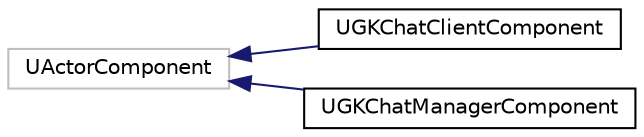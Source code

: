 digraph "Graphical Class Hierarchy"
{
 // LATEX_PDF_SIZE
  edge [fontname="Helvetica",fontsize="10",labelfontname="Helvetica",labelfontsize="10"];
  node [fontname="Helvetica",fontsize="10",shape=record];
  rankdir="LR";
  Node0 [label="UActorComponent",height=0.2,width=0.4,color="grey75", fillcolor="white", style="filled",tooltip=" "];
  Node0 -> Node1 [dir="back",color="midnightblue",fontsize="10",style="solid",fontname="Helvetica"];
  Node1 [label="UGKChatClientComponent",height=0.2,width=0.4,color="black", fillcolor="white", style="filled",URL="$classUGKChatClientComponent.html",tooltip=" "];
  Node0 -> Node2 [dir="back",color="midnightblue",fontsize="10",style="solid",fontname="Helvetica"];
  Node2 [label="UGKChatManagerComponent",height=0.2,width=0.4,color="black", fillcolor="white", style="filled",URL="$classUGKChatManagerComponent.html",tooltip=" "];
}
